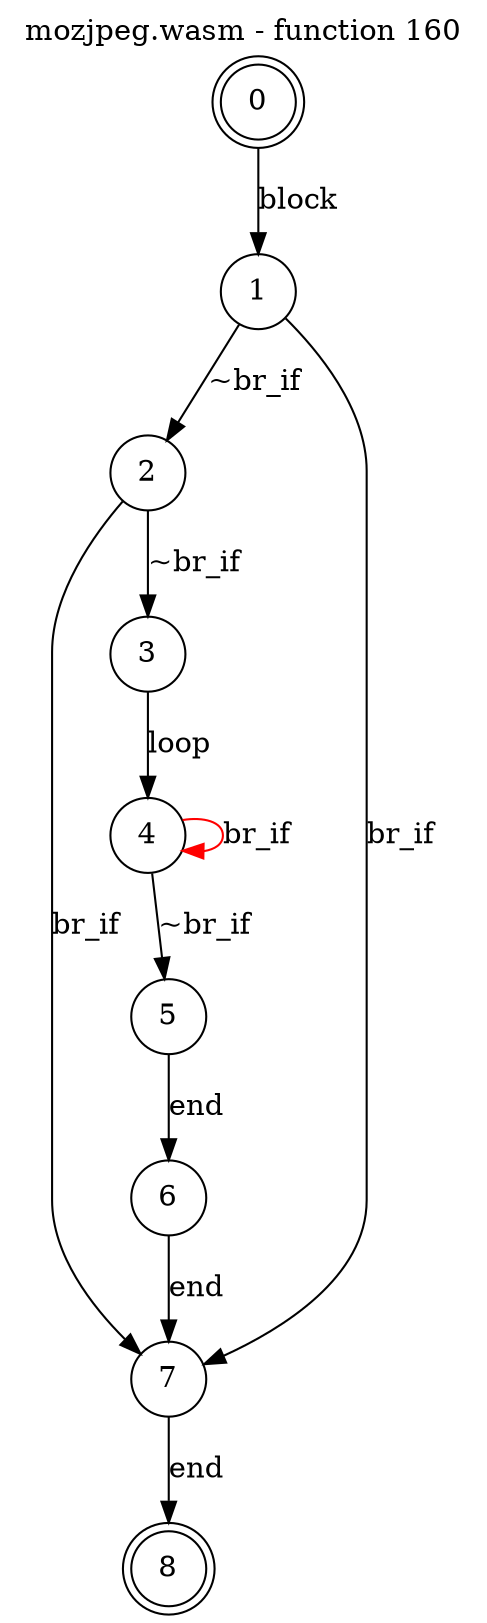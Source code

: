 digraph finite_state_machine {
    label = "mozjpeg.wasm - function 160"
    labelloc =  t
    labelfontsize = 16
    labelfontcolor = black
    labelfontname = "Helvetica"
    node [shape = doublecircle]; 0 8;
    node [shape = circle];
    0 -> 1[label = "block"];
    1 -> 2[label = "~br_if"];
    1 -> 7[label = "br_if"];
    2 -> 3[label = "~br_if"];
    2 -> 7[label = "br_if"];
    3 -> 4[label = "loop"];
    4 -> 5[label = "~br_if"];
    4 -> 4[color="red" label = "br_if"];
    5 -> 6[label = "end"];
    6 -> 7[label = "end"];
    7 -> 8[label = "end"];
}
